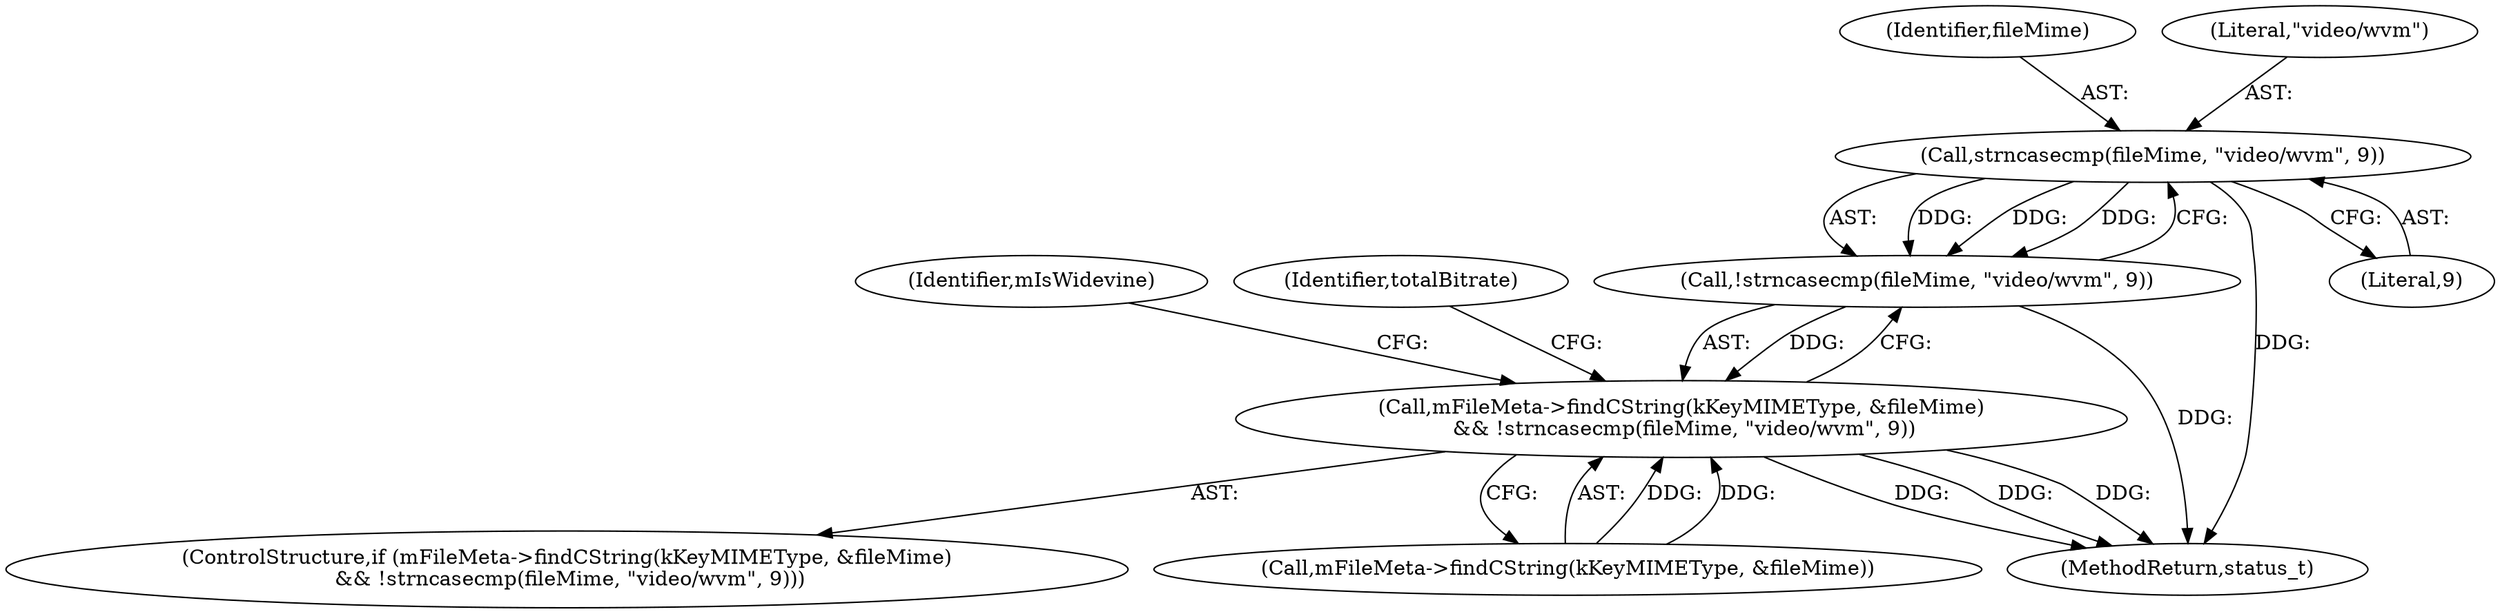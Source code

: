 digraph "0_Android_f81038006b4c59a5a148dcad887371206033c28f@pointer" {
"1000235" [label="(Call,strncasecmp(fileMime, \"video/wvm\", 9))"];
"1000234" [label="(Call,!strncasecmp(fileMime, \"video/wvm\", 9))"];
"1000229" [label="(Call,mFileMeta->findCString(kKeyMIMEType, &fileMime)\n && !strncasecmp(fileMime, \"video/wvm\", 9))"];
"1000228" [label="(ControlStructure,if (mFileMeta->findCString(kKeyMIMEType, &fileMime)\n && !strncasecmp(fileMime, \"video/wvm\", 9)))"];
"1000234" [label="(Call,!strncasecmp(fileMime, \"video/wvm\", 9))"];
"1000230" [label="(Call,mFileMeta->findCString(kKeyMIMEType, &fileMime))"];
"1000241" [label="(Identifier,mIsWidevine)"];
"1000245" [label="(Identifier,totalBitrate)"];
"1000236" [label="(Identifier,fileMime)"];
"1000424" [label="(MethodReturn,status_t)"];
"1000229" [label="(Call,mFileMeta->findCString(kKeyMIMEType, &fileMime)\n && !strncasecmp(fileMime, \"video/wvm\", 9))"];
"1000237" [label="(Literal,\"video/wvm\")"];
"1000238" [label="(Literal,9)"];
"1000235" [label="(Call,strncasecmp(fileMime, \"video/wvm\", 9))"];
"1000235" -> "1000234"  [label="AST: "];
"1000235" -> "1000238"  [label="CFG: "];
"1000236" -> "1000235"  [label="AST: "];
"1000237" -> "1000235"  [label="AST: "];
"1000238" -> "1000235"  [label="AST: "];
"1000234" -> "1000235"  [label="CFG: "];
"1000235" -> "1000424"  [label="DDG: "];
"1000235" -> "1000234"  [label="DDG: "];
"1000235" -> "1000234"  [label="DDG: "];
"1000235" -> "1000234"  [label="DDG: "];
"1000234" -> "1000229"  [label="AST: "];
"1000229" -> "1000234"  [label="CFG: "];
"1000234" -> "1000424"  [label="DDG: "];
"1000234" -> "1000229"  [label="DDG: "];
"1000229" -> "1000228"  [label="AST: "];
"1000229" -> "1000230"  [label="CFG: "];
"1000230" -> "1000229"  [label="AST: "];
"1000241" -> "1000229"  [label="CFG: "];
"1000245" -> "1000229"  [label="CFG: "];
"1000229" -> "1000424"  [label="DDG: "];
"1000229" -> "1000424"  [label="DDG: "];
"1000229" -> "1000424"  [label="DDG: "];
"1000230" -> "1000229"  [label="DDG: "];
"1000230" -> "1000229"  [label="DDG: "];
}
